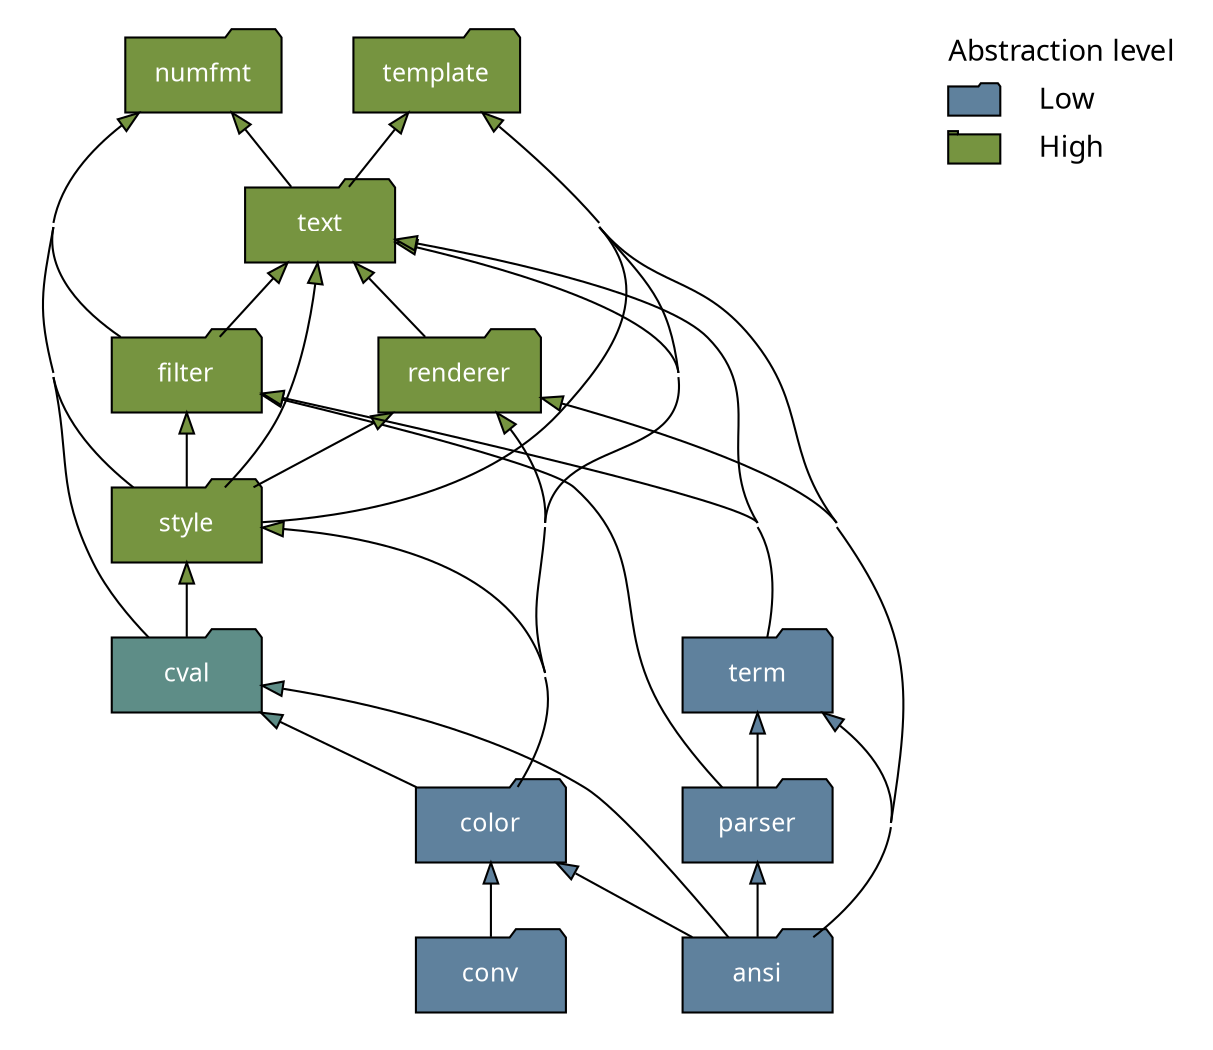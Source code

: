 digraph G {
    pad = 0.25;
    concentrate = true;
    ranksep = .5;
    pack = 0;
    rankdir = BT;

    node [style="filled",fontname="ElementaCyr-Bold",margin="0.2,0.0",fontsize=12,shape=folder,width=1.0,height=.5];

    subgraph legend {
        node [fontname="Finlandica",fontsize=14];
        edge [style="invis"];

        legend_name [shape=plain,fontcolor="#000000",fillcolor="none",label="Abstraction level"];
        legend_low [shape=plain,fontcolor="#000000",fillcolor="none",label="Low"];
        legend_high [shape=plain,fontcolor="#000000",fillcolor="none",label="High"];
        icon_low [shape=folder,label="",fillcolor="#5f819d",width=.35,height=.2]
        icon_high [shape=tab,label="",fillcolor="#769440",width=.35,height=.2];

        icon_low -> legend_low [constraint=true,minlen=0];
        icon_high -> legend_high [constraint=true,minlen=0];
    }

    pytermor_ansi [group="low",fillcolor="#5f819d",fontcolor="#ffffff",label="ansi"];
    pytermor_color [group="low",fillcolor="#5f819d",fontcolor="#ffffff",label="color"];
    pytermor_conv [group="low",fillcolor="#5f819d",fontcolor="#ffffff",label="conv"];
    pytermor_cval [group="high",fillcolor="#5e8d87",fontcolor="#ffffff",label="cval"];
    pytermor_filter [group="high",fillcolor="#769440",fontcolor="#ffffff",label="filter"];
    pytermor_numfmt [group="high",fillcolor="#769440",fontcolor="#ffffff",label="numfmt"];
    pytermor_parser [group="low",fillcolor="#5f819d",fontcolor="#ffffff",label="parser"];
    pytermor_renderer [group="high",fillcolor="#769440",fontcolor="#ffffff",label="renderer"];
    pytermor_style [group="high",fillcolor="#769440",fontcolor="#ffffff",label="style"];
    pytermor_template [group="high",fillcolor="#769440",fontcolor="#ffffff",label="template"];
    pytermor_term [group="low",fillcolor="#5f819d",fontcolor="#ffffff",label="term"];
    pytermor_text [group="high",fillcolor="#769440",fontcolor="#ffffff",label="text"];
    pytermor_ansi -> pytermor_color [fillcolor="#5f819d"];
    pytermor_ansi -> pytermor_cval [fillcolor="#5e8d87"];
    pytermor_ansi -> pytermor_parser [fillcolor="#5f819d"];
    pytermor_ansi -> pytermor_renderer [fillcolor="#769440"];
    pytermor_ansi -> pytermor_template [fillcolor="#769440"];
    pytermor_ansi -> pytermor_term [fillcolor="#5f819d"];
    pytermor_color -> pytermor_cval [fillcolor="#5e8d87"];
    pytermor_color -> pytermor_renderer [fillcolor="#769440"];
    pytermor_color -> pytermor_style [fillcolor="#769440"];
    pytermor_color -> pytermor_template [fillcolor="#769440"];
    pytermor_color -> pytermor_text [fillcolor="#769440"];
    pytermor_conv -> pytermor_color [fillcolor="#5f819d"];
    pytermor_cval -> pytermor_numfmt [fillcolor="#769440"];
    pytermor_cval -> pytermor_style [fillcolor="#769440"];
    pytermor_filter -> pytermor_numfmt [fillcolor="#769440"];
    pytermor_filter -> pytermor_text [fillcolor="#769440"];
    pytermor_parser -> pytermor_filter [fillcolor="#769440"];
    pytermor_parser -> pytermor_term [fillcolor="#5f819d"];
    pytermor_renderer -> pytermor_text [fillcolor="#769440"];
    pytermor_style -> pytermor_filter [fillcolor="#769440"];
    pytermor_style -> pytermor_numfmt [fillcolor="#769440"];
    pytermor_style -> pytermor_renderer [fillcolor="#769440"];
    pytermor_style -> pytermor_template [fillcolor="#769440"];
    pytermor_style -> pytermor_text [fillcolor="#769440"];
    pytermor_term -> pytermor_filter [fillcolor="#769440"];
    pytermor_term -> pytermor_text [fillcolor="#769440"];
    pytermor_text -> pytermor_numfmt [fillcolor="#769440"];
    pytermor_text -> pytermor_template [fillcolor="#769440"];
}
